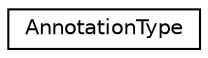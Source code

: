 digraph "Graphical Class Hierarchy"
{
 // LATEX_PDF_SIZE
  edge [fontname="Helvetica",fontsize="10",labelfontname="Helvetica",labelfontsize="10"];
  node [fontname="Helvetica",fontsize="10",shape=record];
  rankdir="LR";
  Node0 [label="AnnotationType",height=0.2,width=0.4,color="black", fillcolor="white", style="filled",URL="$classAnnotationType.html",tooltip="Marker that identifies a type of annotation."];
}
